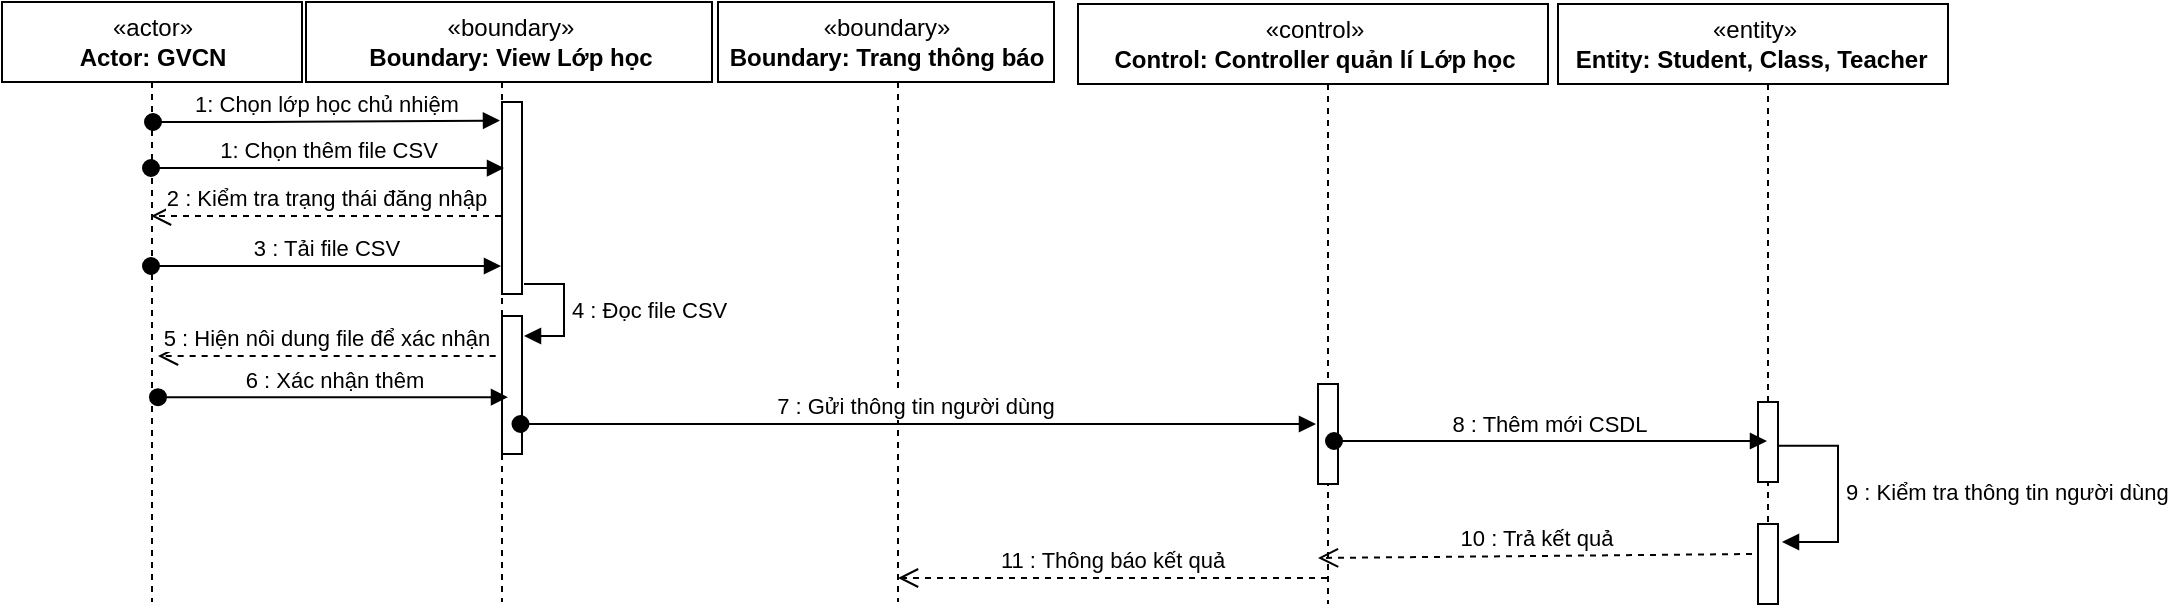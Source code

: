 <mxfile version="14.5.10" type="github"><diagram name="Page-1" id="13e1069c-82ec-6db2-03f1-153e76fe0fe0"><mxGraphModel dx="925" dy="502" grid="1" gridSize="10" guides="1" tooltips="1" connect="1" arrows="1" fold="1" page="1" pageScale="1" pageWidth="1100" pageHeight="850" background="#ffffff" math="0" shadow="0"><root><mxCell id="0"/><mxCell id="1" parent="0"/><mxCell id="kHQ6_kNxc5rF-60axpAb-1" value=":Object" style="shape=umlLifeline;perimeter=lifelinePerimeter;whiteSpace=wrap;html=1;container=1;collapsible=0;recursiveResize=0;outlineConnect=0;" vertex="1" parent="1"><mxGeometry x="27" y="39" width="100" height="300" as="geometry"/></mxCell><mxCell id="kHQ6_kNxc5rF-60axpAb-2" value="«actor»&lt;br&gt;&lt;b&gt;Actor: GVCN&lt;br&gt;&lt;/b&gt;" style="html=1;" vertex="1" parent="1"><mxGeometry x="2" y="39" width="150" height="40" as="geometry"/></mxCell><mxCell id="kHQ6_kNxc5rF-60axpAb-3" value=":Object" style="shape=umlLifeline;perimeter=lifelinePerimeter;whiteSpace=wrap;html=1;container=1;collapsible=0;recursiveResize=0;outlineConnect=0;" vertex="1" parent="1"><mxGeometry x="182" y="39" width="140" height="300" as="geometry"/></mxCell><mxCell id="kHQ6_kNxc5rF-60axpAb-4" value="«boundary»&lt;br&gt;&lt;b&gt;Boundary: View Lớp học&lt;/b&gt;" style="html=1;" vertex="1" parent="kHQ6_kNxc5rF-60axpAb-3"><mxGeometry x="-28" width="203" height="40" as="geometry"/></mxCell><mxCell id="kHQ6_kNxc5rF-60axpAb-5" value="" style="html=1;points=[];perimeter=orthogonalPerimeter;" vertex="1" parent="kHQ6_kNxc5rF-60axpAb-3"><mxGeometry x="70" y="50" width="10" height="96" as="geometry"/></mxCell><mxCell id="kHQ6_kNxc5rF-60axpAb-6" value="" style="html=1;points=[];perimeter=orthogonalPerimeter;" vertex="1" parent="kHQ6_kNxc5rF-60axpAb-3"><mxGeometry x="70" y="157" width="10" height="69" as="geometry"/></mxCell><mxCell id="kHQ6_kNxc5rF-60axpAb-7" value=":Object" style="shape=umlLifeline;perimeter=lifelinePerimeter;whiteSpace=wrap;html=1;container=1;collapsible=0;recursiveResize=0;outlineConnect=0;" vertex="1" parent="1"><mxGeometry x="375" y="39" width="150" height="300" as="geometry"/></mxCell><mxCell id="kHQ6_kNxc5rF-60axpAb-8" value="«boundary»&lt;br&gt;&lt;b&gt;Boundary: Trang thông báo&lt;/b&gt;" style="html=1;" vertex="1" parent="kHQ6_kNxc5rF-60axpAb-7"><mxGeometry x="-15" width="168" height="40" as="geometry"/></mxCell><mxCell id="kHQ6_kNxc5rF-60axpAb-9" value=":Object" style="shape=umlLifeline;perimeter=lifelinePerimeter;whiteSpace=wrap;html=1;container=1;collapsible=0;recursiveResize=0;outlineConnect=0;" vertex="1" parent="1"><mxGeometry x="555" y="40" width="220" height="300" as="geometry"/></mxCell><mxCell id="kHQ6_kNxc5rF-60axpAb-10" value="«control»&lt;br&gt;&lt;b&gt;Control: Controller quản lí Lớp học&lt;/b&gt;" style="html=1;" vertex="1" parent="kHQ6_kNxc5rF-60axpAb-9"><mxGeometry x="-15" width="235" height="40" as="geometry"/></mxCell><mxCell id="kHQ6_kNxc5rF-60axpAb-11" value="" style="html=1;points=[];perimeter=orthogonalPerimeter;" vertex="1" parent="kHQ6_kNxc5rF-60axpAb-9"><mxGeometry x="105" y="190" width="10" height="50" as="geometry"/></mxCell><mxCell id="kHQ6_kNxc5rF-60axpAb-12" value=":Object" style="shape=umlLifeline;perimeter=lifelinePerimeter;whiteSpace=wrap;html=1;container=1;collapsible=0;recursiveResize=0;outlineConnect=0;" vertex="1" parent="1"><mxGeometry x="795" y="40" width="180" height="300" as="geometry"/></mxCell><mxCell id="kHQ6_kNxc5rF-60axpAb-13" value="«entity»&lt;br&gt;&lt;b&gt;Entity: Student, Class, Teacher&amp;nbsp;&lt;/b&gt;" style="html=1;" vertex="1" parent="kHQ6_kNxc5rF-60axpAb-12"><mxGeometry x="-15" width="195" height="40" as="geometry"/></mxCell><mxCell id="kHQ6_kNxc5rF-60axpAb-14" value="" style="html=1;points=[];perimeter=orthogonalPerimeter;" vertex="1" parent="kHQ6_kNxc5rF-60axpAb-12"><mxGeometry x="85" y="199" width="10" height="40" as="geometry"/></mxCell><mxCell id="kHQ6_kNxc5rF-60axpAb-15" value="1: Chọn thêm file CSV" style="html=1;verticalAlign=bottom;startArrow=oval;startFill=1;endArrow=block;startSize=8;entryX=0.1;entryY=0.344;entryDx=0;entryDy=0;entryPerimeter=0;" edge="1" parent="1" target="kHQ6_kNxc5rF-60axpAb-5"><mxGeometry width="60" relative="1" as="geometry"><mxPoint x="76.5" y="122" as="sourcePoint"/><mxPoint x="245.5" y="122" as="targetPoint"/><Array as="points"><mxPoint x="140" y="122"/></Array></mxGeometry></mxCell><mxCell id="kHQ6_kNxc5rF-60axpAb-16" value="7 : Gửi thông tin người dùng&amp;nbsp;" style="html=1;verticalAlign=bottom;startArrow=oval;startFill=1;endArrow=block;startSize=8;exitX=1;exitY=0.65;exitDx=0;exitDy=0;exitPerimeter=0;entryX=-0.1;entryY=0.2;entryDx=0;entryDy=0;entryPerimeter=0;" edge="1" parent="1"><mxGeometry width="60" relative="1" as="geometry"><mxPoint x="261.25" y="250" as="sourcePoint"/><mxPoint x="659.0" y="250.0" as="targetPoint"/></mxGeometry></mxCell><mxCell id="kHQ6_kNxc5rF-60axpAb-17" value="8 : Thêm mới CSDL&amp;nbsp;" style="html=1;verticalAlign=bottom;startArrow=oval;startFill=1;endArrow=block;startSize=8;exitX=0.8;exitY=0.39;exitDx=0;exitDy=0;exitPerimeter=0;" edge="1" parent="1"><mxGeometry width="60" relative="1" as="geometry"><mxPoint x="668" y="258.5" as="sourcePoint"/><mxPoint x="884.5" y="258.5" as="targetPoint"/></mxGeometry></mxCell><mxCell id="kHQ6_kNxc5rF-60axpAb-18" value="" style="html=1;points=[];perimeter=orthogonalPerimeter;" vertex="1" parent="1"><mxGeometry x="880" y="300" width="10" height="40" as="geometry"/></mxCell><mxCell id="kHQ6_kNxc5rF-60axpAb-19" value="9 : Kiểm tra thông tin người dùng" style="edgeStyle=orthogonalEdgeStyle;html=1;align=left;spacingLeft=2;endArrow=block;rounded=0;exitX=0.95;exitY=0.547;exitDx=0;exitDy=0;exitPerimeter=0;" edge="1" parent="1" source="kHQ6_kNxc5rF-60axpAb-14"><mxGeometry relative="1" as="geometry"><mxPoint x="932" y="259" as="sourcePoint"/><Array as="points"><mxPoint x="920" y="261"/><mxPoint x="920" y="309"/></Array><mxPoint x="892" y="309" as="targetPoint"/></mxGeometry></mxCell><mxCell id="kHQ6_kNxc5rF-60axpAb-20" value="2 : Kiểm tra trạng thái đăng nhập" style="html=1;verticalAlign=bottom;endArrow=open;dashed=1;endSize=8;" edge="1" parent="1"><mxGeometry relative="1" as="geometry"><mxPoint x="251.5" y="146" as="sourcePoint"/><mxPoint x="76.5" y="146" as="targetPoint"/><Array as="points"><mxPoint x="190" y="146"/></Array></mxGeometry></mxCell><mxCell id="kHQ6_kNxc5rF-60axpAb-21" value="3 : Tải file CSV" style="html=1;verticalAlign=bottom;startArrow=oval;startFill=1;endArrow=block;startSize=8;" edge="1" parent="1"><mxGeometry width="60" relative="1" as="geometry"><mxPoint x="76.5" y="171" as="sourcePoint"/><mxPoint x="251.5" y="171" as="targetPoint"/><Array as="points"><mxPoint x="140" y="171"/></Array></mxGeometry></mxCell><mxCell id="kHQ6_kNxc5rF-60axpAb-22" value="4 : Đọc file CSV&amp;nbsp;" style="edgeStyle=orthogonalEdgeStyle;html=1;align=left;spacingLeft=2;endArrow=block;rounded=0;" edge="1" parent="1"><mxGeometry relative="1" as="geometry"><mxPoint x="263" y="180" as="sourcePoint"/><Array as="points"><mxPoint x="263" y="180"/><mxPoint x="283" y="180"/><mxPoint x="283" y="206"/></Array><mxPoint x="263" y="206" as="targetPoint"/></mxGeometry></mxCell><mxCell id="kHQ6_kNxc5rF-60axpAb-23" value="5 : Hiện nôi dung file để xác nhận" style="html=1;verticalAlign=bottom;endArrow=open;dashed=1;endSize=8;" edge="1" parent="1"><mxGeometry relative="1" as="geometry"><mxPoint x="248.83" y="216" as="sourcePoint"/><mxPoint x="79.997" y="216" as="targetPoint"/><Array as="points"><mxPoint x="193.33" y="216"/></Array></mxGeometry></mxCell><mxCell id="kHQ6_kNxc5rF-60axpAb-24" value="6 : Xác nhận thêm" style="html=1;verticalAlign=bottom;startArrow=oval;startFill=1;endArrow=block;startSize=8;" edge="1" parent="1"><mxGeometry width="60" relative="1" as="geometry"><mxPoint x="80" y="236.58" as="sourcePoint"/><mxPoint x="255.0" y="236.58" as="targetPoint"/><Array as="points"><mxPoint x="143.5" y="236.58"/></Array></mxGeometry></mxCell><mxCell id="kHQ6_kNxc5rF-60axpAb-25" value="10 : Trả kết quả" style="html=1;verticalAlign=bottom;endArrow=open;dashed=1;endSize=8;exitX=-0.3;exitY=0.375;exitDx=0;exitDy=0;exitPerimeter=0;" edge="1" parent="1" source="kHQ6_kNxc5rF-60axpAb-18"><mxGeometry relative="1" as="geometry"><mxPoint x="844.5" y="317" as="sourcePoint"/><mxPoint x="660" y="317" as="targetPoint"/></mxGeometry></mxCell><mxCell id="kHQ6_kNxc5rF-60axpAb-26" value="11 : Thông báo kết quả" style="html=1;verticalAlign=bottom;endArrow=open;dashed=1;endSize=8;" edge="1" parent="1" source="kHQ6_kNxc5rF-60axpAb-9"><mxGeometry relative="1" as="geometry"><mxPoint x="630" y="327" as="sourcePoint"/><mxPoint x="450" y="327" as="targetPoint"/></mxGeometry></mxCell><mxCell id="kHQ6_kNxc5rF-60axpAb-28" value="1: Chọn lớp học chủ nhiệm" style="html=1;verticalAlign=bottom;startArrow=oval;startFill=1;endArrow=block;startSize=8;entryX=-0.2;entryY=0.09;entryDx=0;entryDy=0;entryPerimeter=0;" edge="1" parent="1"><mxGeometry width="60" relative="1" as="geometry"><mxPoint x="77.5" y="99" as="sourcePoint"/><mxPoint x="251" y="98.3" as="targetPoint"/><Array as="points"><mxPoint x="141" y="99"/></Array></mxGeometry></mxCell></root></mxGraphModel></diagram></mxfile>